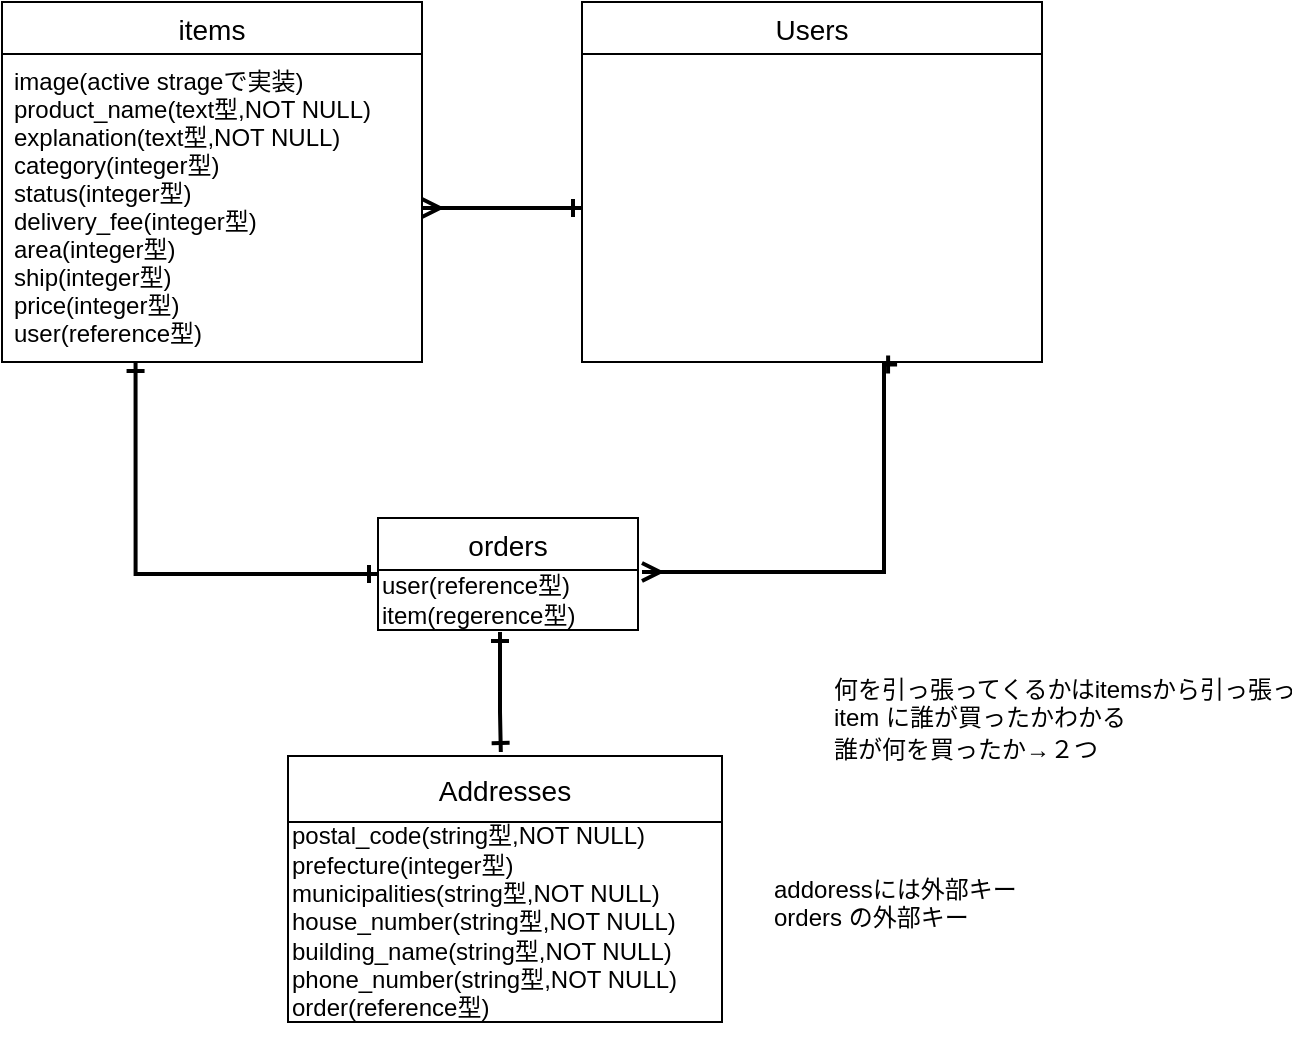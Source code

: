<mxfile>
    <diagram id="WFBuRXpZLTCX9EL_ACQm" name="ページ1">
        <mxGraphModel dx="743" dy="1727" grid="1" gridSize="10" guides="1" tooltips="1" connect="1" arrows="1" fold="1" page="1" pageScale="1" pageWidth="827" pageHeight="1169" background="none" math="0" shadow="0">
            <root>
                <mxCell id="0"/>
                <mxCell id="1" parent="0"/>
                <mxCell id="28" value="Addresses" style="swimlane;fontStyle=0;childLayout=stackLayout;horizontal=1;startSize=33;horizontalStack=0;resizeParent=1;resizeParentMax=0;resizeLast=0;collapsible=1;marginBottom=0;align=center;fontSize=14;" parent="1" vertex="1">
                    <mxGeometry x="203" y="337" width="217" height="133" as="geometry">
                        <mxRectangle x="156" y="222" width="50" height="26" as="alternateBounds"/>
                    </mxGeometry>
                </mxCell>
                <mxCell id="65" value="&lt;span&gt;postal_code&lt;/span&gt;(string型,NOT NULL)&lt;br style=&quot;padding: 0px ; margin: 0px&quot;&gt;&lt;span&gt;prefecture&lt;/span&gt;(integer型)&lt;br style=&quot;padding: 0px ; margin: 0px&quot;&gt;&lt;span&gt;municipalities&lt;/span&gt;(string型,NOT NULL)&lt;br style=&quot;padding: 0px ; margin: 0px&quot;&gt;&lt;span&gt;house_number&lt;/span&gt;(string型,NOT NULL)&lt;br style=&quot;padding: 0px ; margin: 0px&quot;&gt;&lt;span&gt;building_name&lt;/span&gt;(string型,NOT NULL)&lt;br style=&quot;padding: 0px ; margin: 0px&quot;&gt;&lt;span&gt;phone_number&lt;/span&gt;(string型,NOT NULL)&lt;br&gt;order(reference型)" style="text;html=1;align=left;verticalAlign=middle;resizable=0;points=[];autosize=1;" parent="28" vertex="1">
                    <mxGeometry y="33" width="217" height="100" as="geometry"/>
                </mxCell>
                <mxCell id="40" value="items" style="swimlane;fontStyle=0;childLayout=stackLayout;horizontal=1;startSize=26;horizontalStack=0;resizeParent=1;resizeParentMax=0;resizeLast=0;collapsible=1;marginBottom=0;align=center;fontSize=14;" parent="1" vertex="1">
                    <mxGeometry x="60" y="-40" width="210" height="180" as="geometry"/>
                </mxCell>
                <mxCell id="41" value="image(active strageで実装)&#10;product_name(text型,NOT NULL)&#10;explanation(text型,NOT NULL)&#10;category(integer型)&#10;status(integer型)&#10;delivery_fee(integer型)&#10;area(integer型)&#10;ship(integer型)&#10;price(integer型)&#10;user(reference型)" style="text;strokeColor=none;fillColor=none;spacingLeft=4;spacingRight=4;overflow=hidden;rotatable=0;points=[[0,0.5],[1,0.5]];portConstraint=eastwest;fontSize=12;" parent="40" vertex="1">
                    <mxGeometry y="26" width="210" height="154" as="geometry"/>
                </mxCell>
                <mxCell id="44" value="Users" style="swimlane;fontStyle=0;childLayout=stackLayout;horizontal=1;startSize=26;horizontalStack=0;resizeParent=1;resizeParentMax=0;resizeLast=0;collapsible=1;marginBottom=0;align=center;fontSize=14;" parent="1" vertex="1">
                    <mxGeometry x="350" y="-40" width="230" height="180" as="geometry"/>
                </mxCell>
                <mxCell id="66" style="edgeStyle=orthogonalEdgeStyle;rounded=0;orthogonalLoop=1;jettySize=auto;html=1;exitX=1;exitY=0.5;exitDx=0;exitDy=0;" parent="44" source="45" target="45" edge="1">
                    <mxGeometry relative="1" as="geometry"/>
                </mxCell>
                <mxCell id="45" value="nickname(string型,NOT NULL)&#10;email(string型,NOT NULL,unique: true)&#10;password(string型,NOT NULL)&#10;last_name_kanji(string型,NOT NULL)&#10;first_name_kanji(string型,NOT NULL)&#10;last_name_kana(string型,NOT NULL)&#10;first_name_kana(string型,NOT NULL)&#10;birthday(date型)" style="text;strokeColor=none;fillColor=none;spacingLeft=4;spacingRight=4;overflow=hidden;rotatable=0;points=[[0,0.5],[1,0.5]];portConstraint=eastwest;fontSize=12;fontColor=#FFFFFF;" parent="44" vertex="1">
                    <mxGeometry y="26" width="230" height="154" as="geometry"/>
                </mxCell>
                <mxCell id="60" style="edgeStyle=orthogonalEdgeStyle;rounded=0;orthogonalLoop=1;jettySize=auto;html=1;exitX=0;exitY=0.5;exitDx=0;exitDy=0;entryX=0.318;entryY=1;entryDx=0;entryDy=0;entryPerimeter=0;startArrow=ERone;startFill=0;endArrow=ERone;endFill=0;strokeWidth=2;" parent="1" source="47" target="41" edge="1">
                    <mxGeometry relative="1" as="geometry">
                        <mxPoint x="100" y="210" as="targetPoint"/>
                    </mxGeometry>
                </mxCell>
                <mxCell id="61" style="edgeStyle=orthogonalEdgeStyle;rounded=0;orthogonalLoop=1;jettySize=auto;html=1;strokeWidth=2;endArrow=ERone;endFill=0;startArrow=ERone;startFill=0;" parent="1" edge="1">
                    <mxGeometry relative="1" as="geometry">
                        <mxPoint x="309" y="275" as="sourcePoint"/>
                        <mxPoint x="309.41" y="335" as="targetPoint"/>
                        <Array as="points">
                            <mxPoint x="309.41" y="315"/>
                            <mxPoint x="309.41" y="315"/>
                        </Array>
                    </mxGeometry>
                </mxCell>
                <mxCell id="63" style="edgeStyle=orthogonalEdgeStyle;rounded=0;orthogonalLoop=1;jettySize=auto;html=1;entryX=0.685;entryY=1.008;entryDx=0;entryDy=0;entryPerimeter=0;strokeWidth=2;endArrow=ERone;endFill=0;startArrow=ERmany;startFill=0;" parent="1" target="45" edge="1">
                    <mxGeometry relative="1" as="geometry">
                        <mxPoint x="690" y="270" as="targetPoint"/>
                        <Array as="points">
                            <mxPoint x="501" y="245"/>
                        </Array>
                        <mxPoint x="380" y="245" as="sourcePoint"/>
                    </mxGeometry>
                </mxCell>
                <mxCell id="47" value="orders" style="swimlane;fontStyle=0;childLayout=stackLayout;horizontal=1;startSize=26;horizontalStack=0;resizeParent=1;resizeParentMax=0;resizeLast=0;collapsible=1;marginBottom=0;align=center;fontSize=14;" parent="1" vertex="1">
                    <mxGeometry x="248" y="218" width="130" height="56" as="geometry">
                        <mxRectangle x="200" y="230" width="70" height="26" as="alternateBounds"/>
                    </mxGeometry>
                </mxCell>
                <mxCell id="75" value="&lt;div&gt;&lt;span&gt;user(reference型)&lt;/span&gt;&lt;/div&gt;&lt;div&gt;&lt;span&gt;item(regerence型)&lt;/span&gt;&lt;/div&gt;" style="text;html=1;align=left;verticalAlign=middle;resizable=0;points=[];autosize=1;" vertex="1" parent="47">
                    <mxGeometry y="26" width="130" height="30" as="geometry"/>
                </mxCell>
                <mxCell id="49" value="addoressには外部キー&#10;orders の外部キー" style="text;strokeColor=none;fillColor=none;spacingLeft=4;spacingRight=4;overflow=hidden;rotatable=0;points=[[0,0.5],[1,0.5]];portConstraint=eastwest;fontSize=12;" parent="1" vertex="1">
                    <mxGeometry x="440" y="390" width="240" height="84" as="geometry"/>
                </mxCell>
                <mxCell id="72" style="edgeStyle=orthogonalEdgeStyle;rounded=0;orthogonalLoop=1;jettySize=auto;html=1;entryX=1;entryY=0.5;entryDx=0;entryDy=0;startArrow=ERone;startFill=0;endArrow=ERmany;endFill=0;strokeWidth=2;" edge="1" parent="1" source="45" target="41">
                    <mxGeometry relative="1" as="geometry"/>
                </mxCell>
                <mxCell id="48" value="誰が何を買ったか→２つ" style="text;strokeColor=none;fillColor=none;spacingLeft=4;spacingRight=4;overflow=hidden;rotatable=0;points=[[0,0.5],[1,0.5]];portConstraint=eastwest;fontSize=12;" parent="1" vertex="1">
                    <mxGeometry x="470" y="320" width="240" height="30" as="geometry"/>
                </mxCell>
                <mxCell id="50" value="何を引っ張ってくるかはitemsから引っ張ってくる&#10;item に誰が買ったかわかる&#10;" style="text;strokeColor=none;fillColor=none;spacingLeft=4;spacingRight=4;overflow=hidden;rotatable=0;points=[[0,0.5],[1,0.5]];portConstraint=eastwest;fontSize=12;" parent="1" vertex="1">
                    <mxGeometry x="470" y="290" width="240" height="54" as="geometry"/>
                </mxCell>
            </root>
        </mxGraphModel>
    </diagram>
</mxfile>
